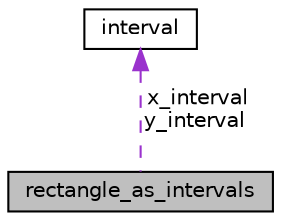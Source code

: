 digraph "rectangle_as_intervals"
{
 // LATEX_PDF_SIZE
  edge [fontname="Helvetica",fontsize="10",labelfontname="Helvetica",labelfontsize="10"];
  node [fontname="Helvetica",fontsize="10",shape=record];
  Node1 [label="rectangle_as_intervals",height=0.2,width=0.4,color="black", fillcolor="grey75", style="filled", fontcolor="black",tooltip=" "];
  Node2 -> Node1 [dir="back",color="darkorchid3",fontsize="10",style="dashed",label=" x_interval\ny_interval" ,fontname="Helvetica"];
  Node2 [label="interval",height=0.2,width=0.4,color="black", fillcolor="white", style="filled",URL="$structinterval.html",tooltip=" "];
}
